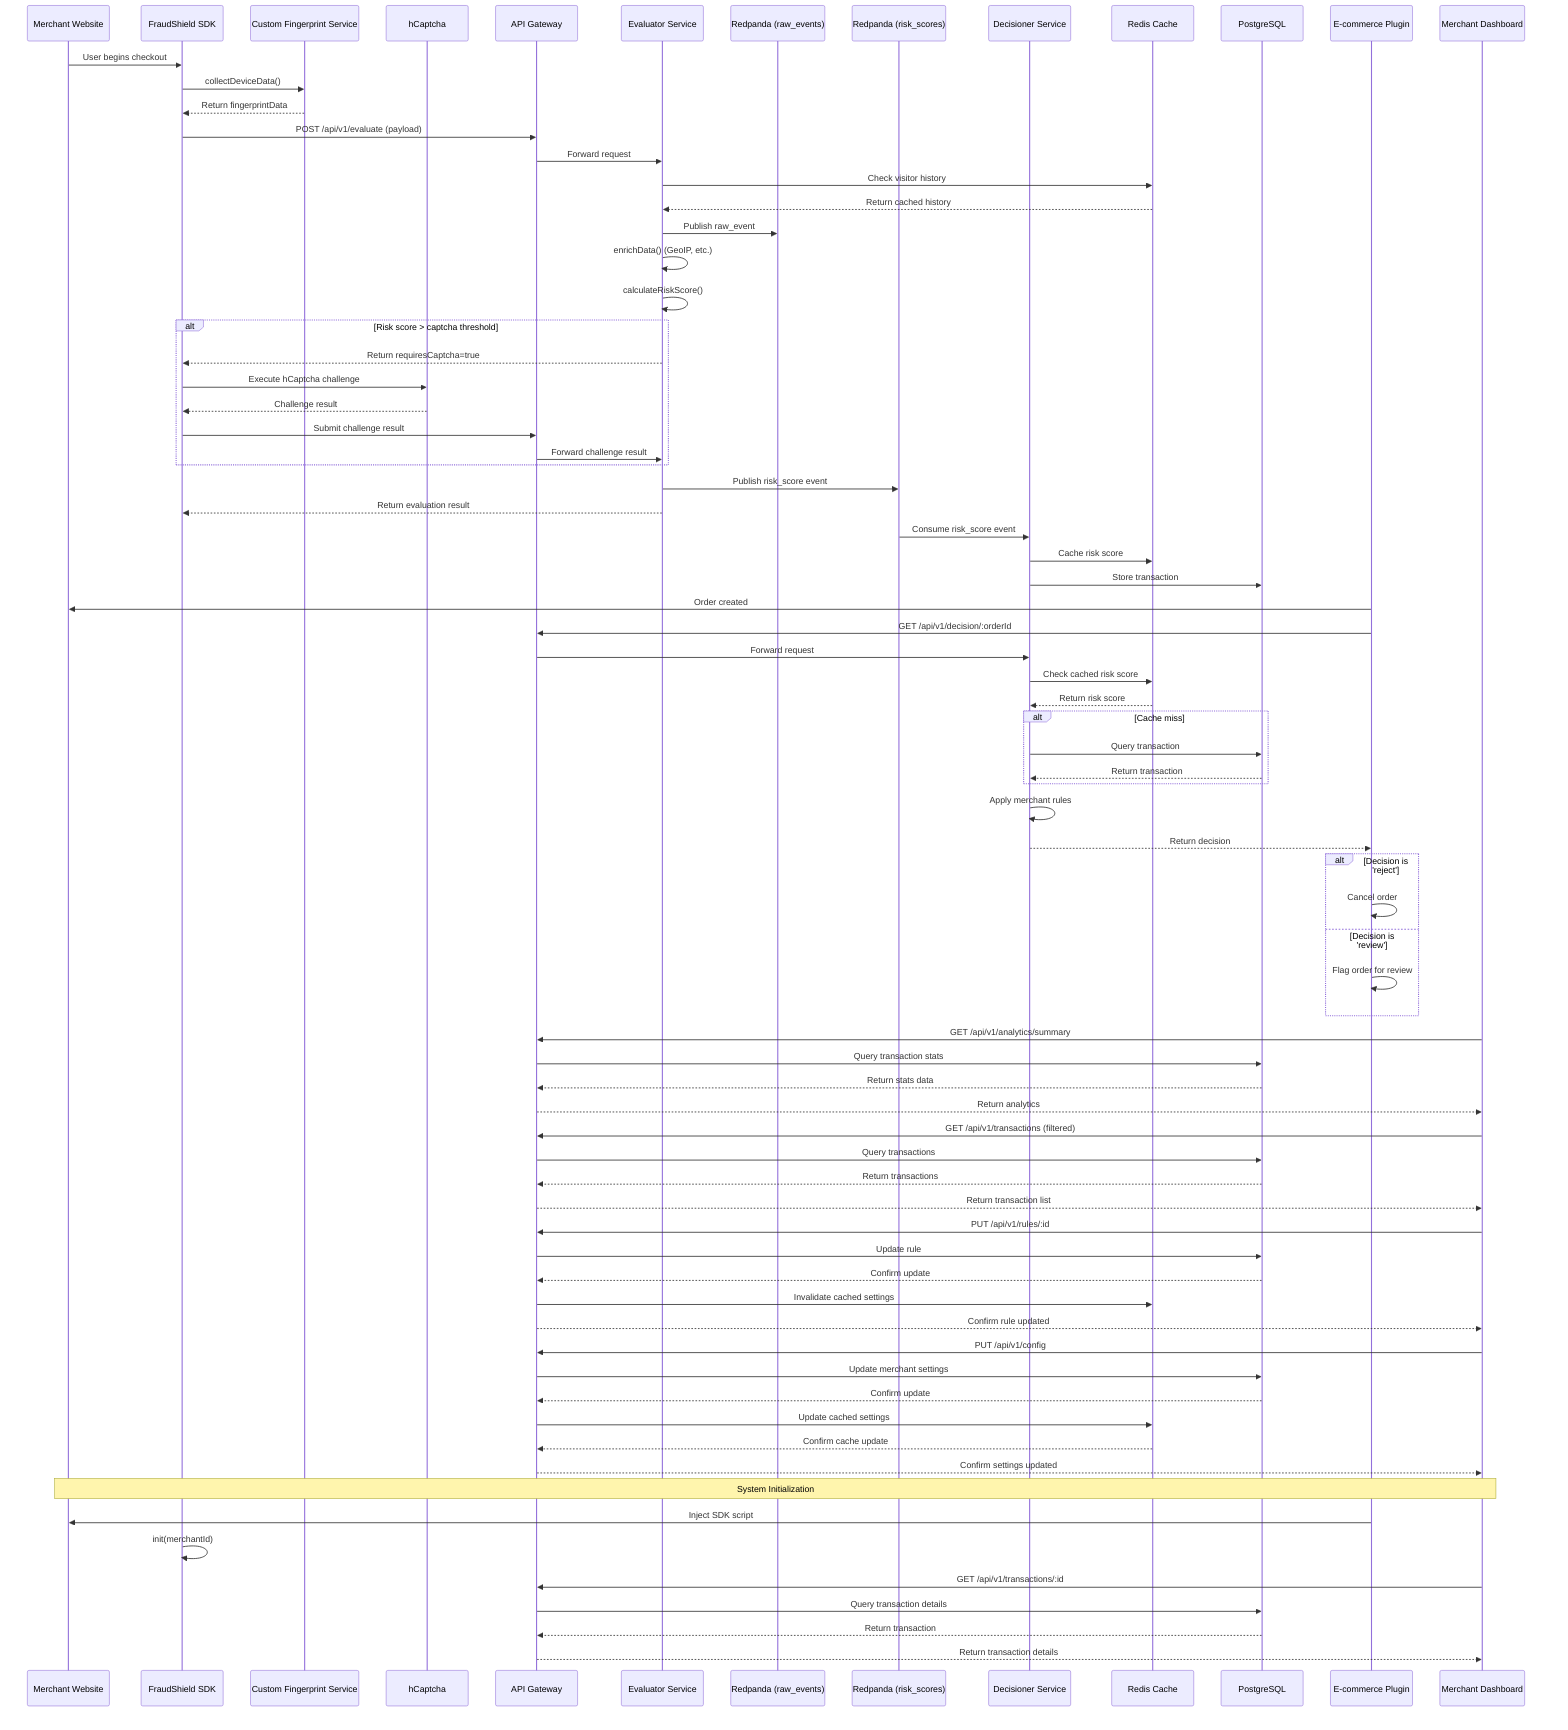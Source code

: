 sequenceDiagram
    participant Client as Merchant Website
    participant SDK as FraudShield SDK
    participant FPS as Custom Fingerprint Service
    participant HC as hCaptcha
    participant API as API Gateway
    participant Eval as Evaluator Service
    participant RP1 as Redpanda (raw_events)
    participant RP2 as Redpanda (risk_scores)
    participant Dec as Decisioner Service
    participant Redis as Redis Cache
    participant DB as PostgreSQL
    participant Plugin as E-commerce Plugin
    participant Dashboard as Merchant Dashboard

    %% Transaction Evaluation Flow
    Client->>SDK: User begins checkout
    SDK->>FPS: collectDeviceData()
    FPS-->>SDK: Return fingerprintData
    SDK->>API: POST /api/v1/evaluate (payload)
    API->>Eval: Forward request
    
    Eval->>Redis: Check visitor history
    Redis-->>Eval: Return cached history
    Eval->>RP1: Publish raw_event
    
    Eval->>Eval: enrichData() (GeoIP, etc.)
    Eval->>Eval: calculateRiskScore()
    
    alt Risk score > captcha threshold
        Eval-->>SDK: Return requiresCaptcha=true
        SDK->>HC: Execute hCaptcha challenge
        HC-->>SDK: Challenge result
        SDK->>API: Submit challenge result
        API->>Eval: Forward challenge result
    end
    
    Eval->>RP2: Publish risk_score event
    Eval-->>SDK: Return evaluation result
    
    %% Decision Service Flow
    RP2->>Dec: Consume risk_score event
    Dec->>Redis: Cache risk score
    Dec->>DB: Store transaction
    
    %% Order Processing Flow
    Plugin->>Client: Order created
    Plugin->>API: GET /api/v1/decision/:orderId
    API->>Dec: Forward request
    Dec->>Redis: Check cached risk score
    Redis-->>Dec: Return risk score
    
    alt Cache miss
        Dec->>DB: Query transaction
        DB-->>Dec: Return transaction
    end
    
    Dec->>Dec: Apply merchant rules
    Dec-->>Plugin: Return decision
    
    alt Decision is 'reject'
        Plugin->>Plugin: Cancel order
    else Decision is 'review'
        Plugin->>Plugin: Flag order for review
    end
    
    %% Dashboard Flow
    Dashboard->>API: GET /api/v1/analytics/summary
    API->>DB: Query transaction stats
    DB-->>API: Return stats data
    API-->>Dashboard: Return analytics
    
    Dashboard->>API: GET /api/v1/transactions (filtered)
    API->>DB: Query transactions
    DB-->>API: Return transactions
    API-->>Dashboard: Return transaction list
    
    %% Rule Configuration Flow
    Dashboard->>API: PUT /api/v1/rules/:id
    API->>DB: Update rule
    DB-->>API: Confirm update
    API->>Redis: Invalidate cached settings
    API-->>Dashboard: Confirm rule updated
    
    %% Merchant Settings Update Flow
    Dashboard->>API: PUT /api/v1/config
    API->>DB: Update merchant settings
    DB-->>API: Confirm update
    API->>Redis: Update cached settings
    Redis-->>API: Confirm cache update
    API-->>Dashboard: Confirm settings updated
    
    %% System Initialization Flow
    Note over Client,Dashboard: System Initialization
    Plugin->>Client: Inject SDK script
    SDK->>SDK: init(merchantId)
    
    %% Transaction Lookup Flow
    Dashboard->>API: GET /api/v1/transactions/:id
    API->>DB: Query transaction details
    DB-->>API: Return transaction
    API-->>Dashboard: Return transaction details